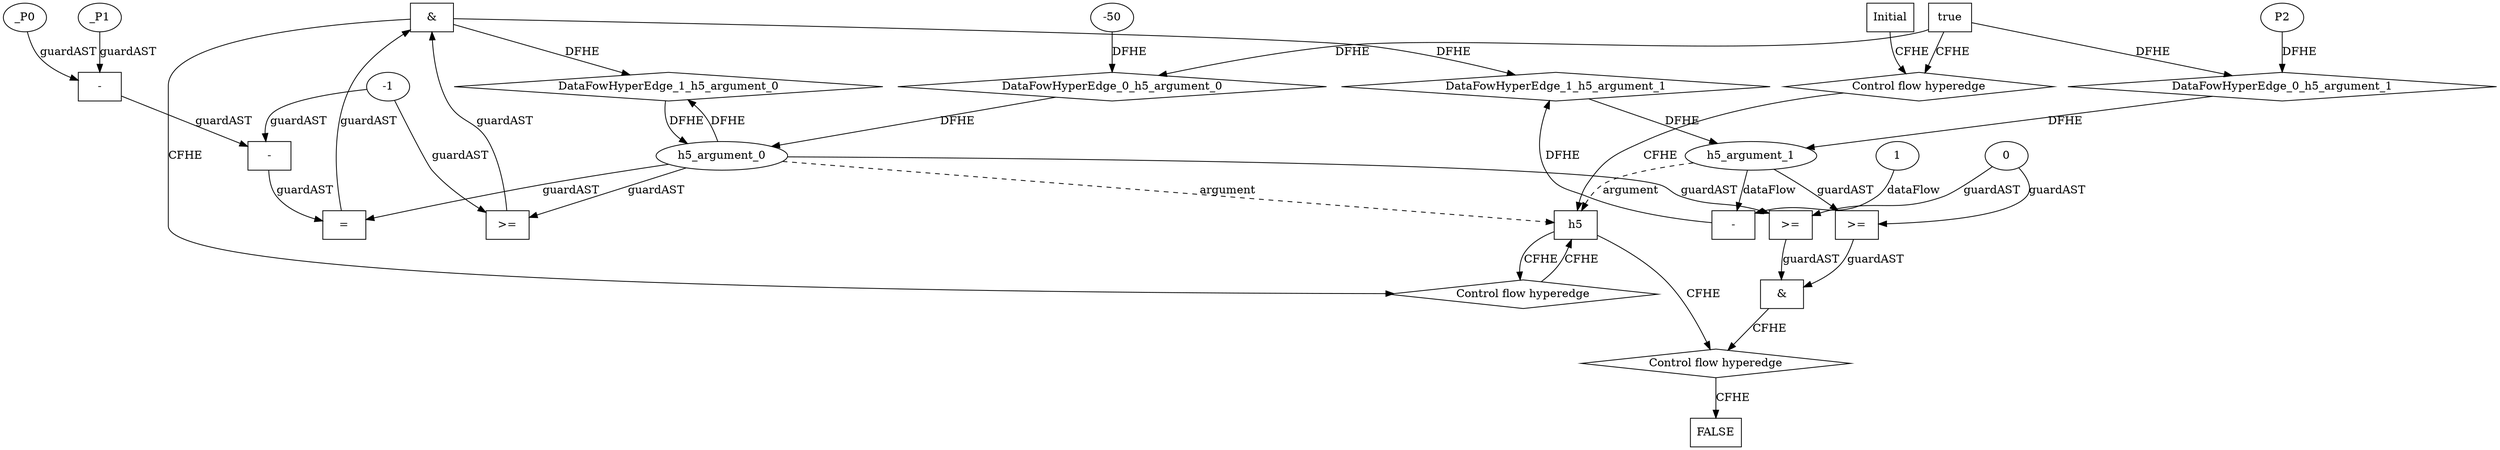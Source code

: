 digraph dag {
"h5" [label="h5" nodeName="h5" class=CONTROL  shape="rect"];
FALSE [label="FALSE" nodeName=FALSE class=CONTROL  shape="rect"];
Initial [label="Initial" nodeName=Initial class=CONTROL  shape="rect"];
ControlFowHyperEdge_0 [label="Control flow hyperedge" nodeName=ControlFowHyperEdge_0 class=controlFlowHyperEdge shape="diamond"];
"Initial" -> ControlFowHyperEdge_0 [label="CFHE"]
ControlFowHyperEdge_0 -> "h5" [label="CFHE"]
ControlFowHyperEdge_1 [label="Control flow hyperedge" nodeName=ControlFowHyperEdge_1 class=controlFlowHyperEdge shape="diamond"];
"h5" -> ControlFowHyperEdge_1 [label="CFHE"]
ControlFowHyperEdge_1 -> "h5" [label="CFHE"]
ControlFowHyperEdge_2 [label="Control flow hyperedge" nodeName=ControlFowHyperEdge_2 class=controlFlowHyperEdge shape="diamond"];
"h5" -> ControlFowHyperEdge_2 [label="CFHE"]
ControlFowHyperEdge_2 -> "FALSE" [label="CFHE"]
"h5_argument_0" [label="h5_argument_0" nodeName=argument0 class=argument  head="h5" shape="oval"];
"h5_argument_0" -> "h5"[label="argument" style="dashed"]
"h5_argument_1" [label="h5_argument_1" nodeName=argument1 class=argument  head="h5" shape="oval"];
"h5_argument_1" -> "h5"[label="argument" style="dashed"]

"true_0" [label="true" nodeName="true_0" class=true shape="rect"];
"true_0" -> "ControlFowHyperEdge_0" [label="CFHE"];
"xxxh5___Initial_0xxxdataFlow_0_node_0" [label="-50" nodeName="xxxh5___Initial_0xxxdataFlow_0_node_0" class=IdealInt ];

"xxxh5___Initial_0xxxdataFlow1_node_0" [label="P2" nodeName="xxxh5___Initial_0xxxdataFlow1_node_0" class=symbolicConstant ];

"xxxh5___h5_1xxx_and" [label="&" nodeName="xxxh5___h5_1xxx_and" class=Operator shape="rect"];
"xxxh5___h5_1xxxguard_0_node_0" [label=">=" nodeName="xxxh5___h5_1xxxguard_0_node_0" class=Operator  shape="rect"];
"xxxh5___h5_1xxxguard_0_node_1" [label="-1" nodeName="xxxh5___h5_1xxxguard_0_node_1" class=IdealInt ];
"xxxh5___h5_1xxxguard_0_node_1" -> "xxxh5___h5_1xxxguard_0_node_0"[label="guardAST"]
"h5_argument_0" -> "xxxh5___h5_1xxxguard_0_node_0"[label="guardAST"]

"xxxh5___h5_1xxxguard_0_node_0" -> "xxxh5___h5_1xxx_and" [label="guardAST"];
"xxxh5___h5_1xxxguard1_node_0" [label="=" nodeName="xxxh5___h5_1xxxguard1_node_0" class=Operator  shape="rect"];
"xxxh5___h5_1xxxguard1_node_2" [label="-" nodeName="xxxh5___h5_1xxxguard1_node_2" class= Operator shape="rect"];
"xxxh5___h5_1xxxguard1_node_3" [label="-" nodeName="xxxh5___h5_1xxxguard1_node_3" class= Operator shape="rect"];
"xxxh5___h5_1xxxguard1_node_4" [label="_P1" nodeName="xxxh5___h5_1xxxguard1_node_4" class=symbolicConstant ];
"xxxh5___h5_1xxxguard1_node_5" [label="_P0" nodeName="xxxh5___h5_1xxxguard1_node_5" class=symbolicConstant ];
"h5_argument_0" -> "xxxh5___h5_1xxxguard1_node_0"[label="guardAST"]
"xxxh5___h5_1xxxguard1_node_2" -> "xxxh5___h5_1xxxguard1_node_0"[label="guardAST"]
"xxxh5___h5_1xxxguard1_node_3" -> "xxxh5___h5_1xxxguard1_node_2"[label="guardAST"]
"xxxh5___h5_1xxxguard_0_node_1" -> "xxxh5___h5_1xxxguard1_node_2"[label="guardAST"]
"xxxh5___h5_1xxxguard1_node_4" -> "xxxh5___h5_1xxxguard1_node_3"[label="guardAST"]
"xxxh5___h5_1xxxguard1_node_5" -> "xxxh5___h5_1xxxguard1_node_3"[label="guardAST"]

"xxxh5___h5_1xxxguard1_node_0" -> "xxxh5___h5_1xxx_and" [label="guardAST"];
"xxxh5___h5_1xxx_and" -> "ControlFowHyperEdge_1" [label="CFHE"];

"xxxh5___h5_1xxxdataFlow1_node_0" [label="-" nodeName="xxxh5___h5_1xxxdataFlow1_node_0" class= Operator shape="rect"];
"xxxh5___h5_1xxxdataFlow1_node_2" [label="1" nodeName="xxxh5___h5_1xxxdataFlow1_node_2" class=IdealInt ];
"h5_argument_1" -> "xxxh5___h5_1xxxdataFlow1_node_0"[label="dataFlow"]
"xxxh5___h5_1xxxdataFlow1_node_2" -> "xxxh5___h5_1xxxdataFlow1_node_0"[label="dataFlow"]

"xxxFALSE___h5_2xxx_and" [label="&" nodeName="xxxFALSE___h5_2xxx_and" class=Operator shape="rect"];
"xxxFALSE___h5_2xxxguard_0_node_0" [label=">=" nodeName="xxxFALSE___h5_2xxxguard_0_node_0" class=Operator  shape="rect"];
"xxxFALSE___h5_2xxxguard_0_node_1" [label="0" nodeName="xxxFALSE___h5_2xxxguard_0_node_1" class=IdealInt ];
"xxxFALSE___h5_2xxxguard_0_node_1" -> "xxxFALSE___h5_2xxxguard_0_node_0"[label="guardAST"]
"h5_argument_1" -> "xxxFALSE___h5_2xxxguard_0_node_0"[label="guardAST"]

"xxxFALSE___h5_2xxxguard_0_node_0" -> "xxxFALSE___h5_2xxx_and" [label="guardAST"];
"xxxFALSE___h5_2xxxguard1_node_0" [label=">=" nodeName="xxxFALSE___h5_2xxxguard1_node_0" class=Operator  shape="rect"];
"h5_argument_0" -> "xxxFALSE___h5_2xxxguard1_node_0"[label="guardAST"]
"xxxFALSE___h5_2xxxguard_0_node_1" -> "xxxFALSE___h5_2xxxguard1_node_0"[label="guardAST"]

"xxxFALSE___h5_2xxxguard1_node_0" -> "xxxFALSE___h5_2xxx_and" [label="guardAST"];
"xxxFALSE___h5_2xxx_and" -> "ControlFowHyperEdge_2" [label="CFHE"];
"DataFowHyperEdge_0_h5_argument_0" [label="DataFowHyperEdge_0_h5_argument_0" nodeName="DataFowHyperEdge_0_h5_argument_0" class=DataFlowHyperedge shape="diamond"];
"DataFowHyperEdge_0_h5_argument_0" -> "h5_argument_0"[label="DFHE"]
"true_0" -> "DataFowHyperEdge_0_h5_argument_0" [label="DFHE"];
"xxxh5___Initial_0xxxdataFlow_0_node_0" -> "DataFowHyperEdge_0_h5_argument_0" [label="DFHE"];
"DataFowHyperEdge_0_h5_argument_1" [label="DataFowHyperEdge_0_h5_argument_1" nodeName="DataFowHyperEdge_0_h5_argument_1" class=DataFlowHyperedge shape="diamond"];
"DataFowHyperEdge_0_h5_argument_1" -> "h5_argument_1"[label="DFHE"]
"true_0" -> "DataFowHyperEdge_0_h5_argument_1" [label="DFHE"];
"xxxh5___Initial_0xxxdataFlow1_node_0" -> "DataFowHyperEdge_0_h5_argument_1" [label="DFHE"];
"DataFowHyperEdge_1_h5_argument_0" [label="DataFowHyperEdge_1_h5_argument_0" nodeName="DataFowHyperEdge_1_h5_argument_0" class=DataFlowHyperedge shape="diamond"];
"DataFowHyperEdge_1_h5_argument_0" -> "h5_argument_0"[label="DFHE"]
"xxxh5___h5_1xxx_and" -> "DataFowHyperEdge_1_h5_argument_0"[label="DFHE"]
"h5_argument_0" -> "DataFowHyperEdge_1_h5_argument_0" [label="DFHE"];
"DataFowHyperEdge_1_h5_argument_1" [label="DataFowHyperEdge_1_h5_argument_1" nodeName="DataFowHyperEdge_1_h5_argument_1" class=DataFlowHyperedge shape="diamond"];
"DataFowHyperEdge_1_h5_argument_1" -> "h5_argument_1"[label="DFHE"]
"xxxh5___h5_1xxx_and" -> "DataFowHyperEdge_1_h5_argument_1"[label="DFHE"]
"xxxh5___h5_1xxxdataFlow1_node_0" -> "DataFowHyperEdge_1_h5_argument_1" [label="DFHE"];




}

